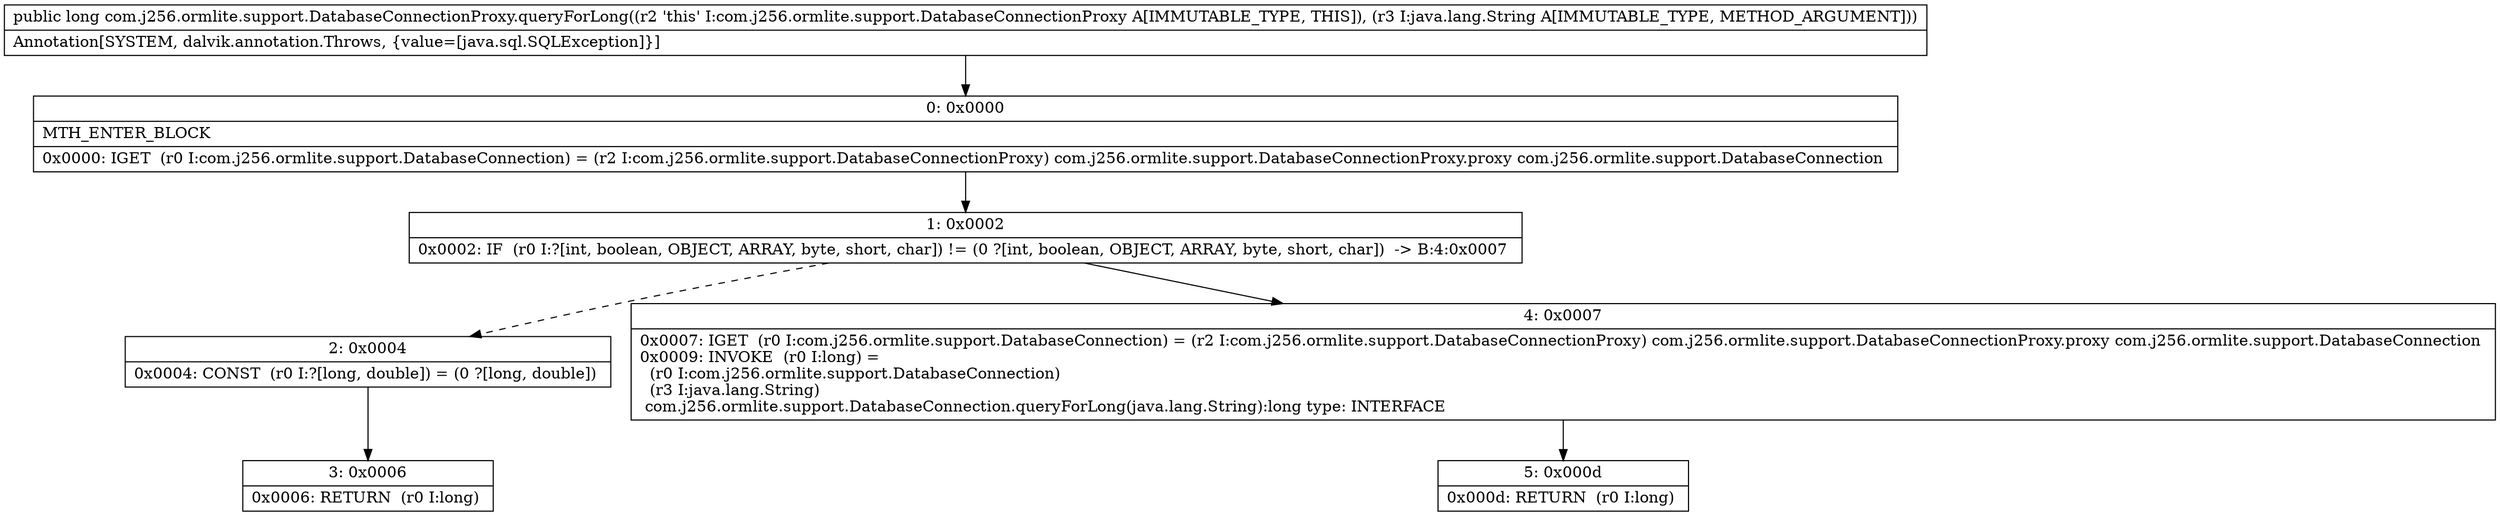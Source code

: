 digraph "CFG forcom.j256.ormlite.support.DatabaseConnectionProxy.queryForLong(Ljava\/lang\/String;)J" {
Node_0 [shape=record,label="{0\:\ 0x0000|MTH_ENTER_BLOCK\l|0x0000: IGET  (r0 I:com.j256.ormlite.support.DatabaseConnection) = (r2 I:com.j256.ormlite.support.DatabaseConnectionProxy) com.j256.ormlite.support.DatabaseConnectionProxy.proxy com.j256.ormlite.support.DatabaseConnection \l}"];
Node_1 [shape=record,label="{1\:\ 0x0002|0x0002: IF  (r0 I:?[int, boolean, OBJECT, ARRAY, byte, short, char]) != (0 ?[int, boolean, OBJECT, ARRAY, byte, short, char])  \-\> B:4:0x0007 \l}"];
Node_2 [shape=record,label="{2\:\ 0x0004|0x0004: CONST  (r0 I:?[long, double]) = (0 ?[long, double]) \l}"];
Node_3 [shape=record,label="{3\:\ 0x0006|0x0006: RETURN  (r0 I:long) \l}"];
Node_4 [shape=record,label="{4\:\ 0x0007|0x0007: IGET  (r0 I:com.j256.ormlite.support.DatabaseConnection) = (r2 I:com.j256.ormlite.support.DatabaseConnectionProxy) com.j256.ormlite.support.DatabaseConnectionProxy.proxy com.j256.ormlite.support.DatabaseConnection \l0x0009: INVOKE  (r0 I:long) = \l  (r0 I:com.j256.ormlite.support.DatabaseConnection)\l  (r3 I:java.lang.String)\l com.j256.ormlite.support.DatabaseConnection.queryForLong(java.lang.String):long type: INTERFACE \l}"];
Node_5 [shape=record,label="{5\:\ 0x000d|0x000d: RETURN  (r0 I:long) \l}"];
MethodNode[shape=record,label="{public long com.j256.ormlite.support.DatabaseConnectionProxy.queryForLong((r2 'this' I:com.j256.ormlite.support.DatabaseConnectionProxy A[IMMUTABLE_TYPE, THIS]), (r3 I:java.lang.String A[IMMUTABLE_TYPE, METHOD_ARGUMENT]))  | Annotation[SYSTEM, dalvik.annotation.Throws, \{value=[java.sql.SQLException]\}]\l}"];
MethodNode -> Node_0;
Node_0 -> Node_1;
Node_1 -> Node_2[style=dashed];
Node_1 -> Node_4;
Node_2 -> Node_3;
Node_4 -> Node_5;
}

